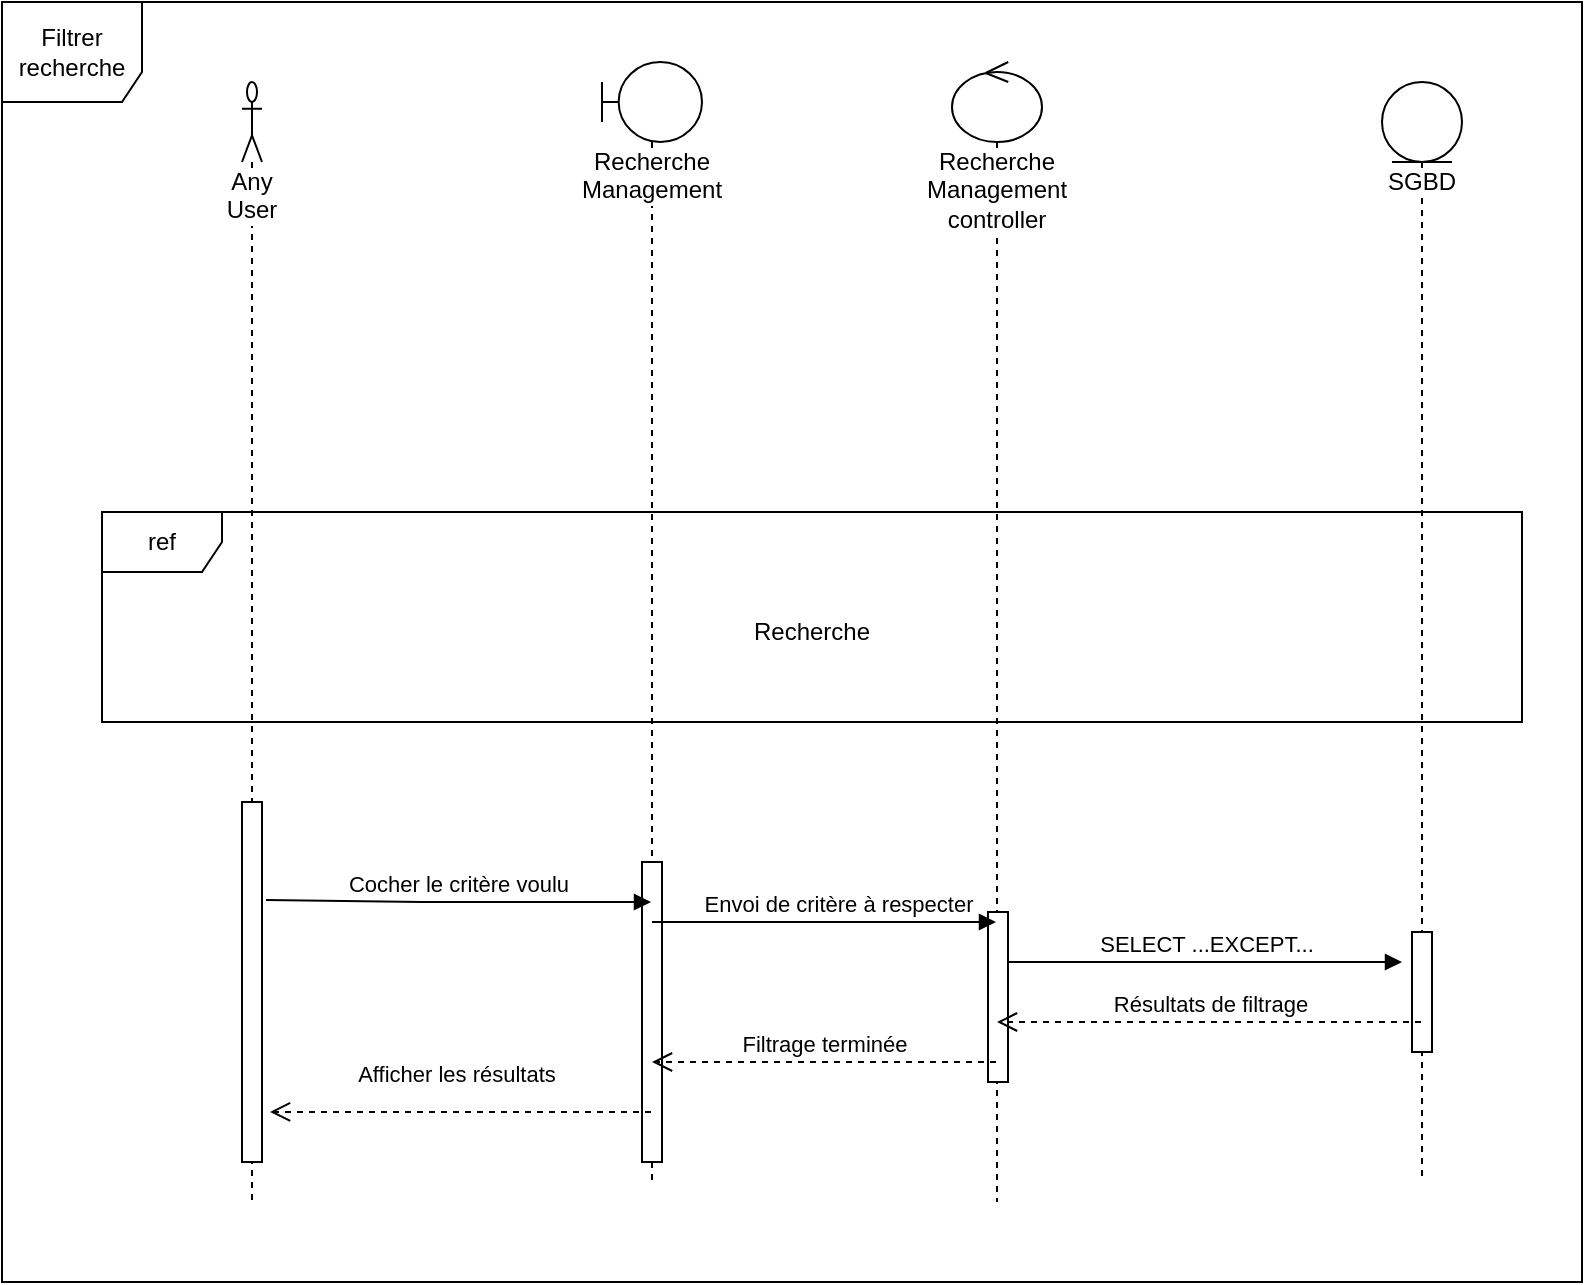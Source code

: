 <mxfile version="10.5.4" type="device"><diagram id="chPoz5LdmpBUyQcO5zTx" name="Page-1"><mxGraphModel dx="840" dy="506" grid="1" gridSize="10" guides="1" tooltips="1" connect="1" arrows="1" fold="1" page="1" pageScale="1" pageWidth="850" pageHeight="1100" math="0" shadow="0"><root><mxCell id="0"/><mxCell id="1" parent="0"/><mxCell id="VjuR507clFlsxulzZDKX-1" value="Filtrer recherche&lt;br&gt;" style="shape=umlFrame;whiteSpace=wrap;html=1;width=70;height=50;" parent="1" vertex="1"><mxGeometry y="270" width="790" height="640" as="geometry"/></mxCell><mxCell id="2UEXE4apJw5BmhpLBmJW-8" value="Recherche&lt;br&gt;Management" style="shape=umlLifeline;participant=umlBoundary;perimeter=lifelinePerimeter;whiteSpace=wrap;html=1;container=1;collapsible=0;recursiveResize=0;verticalAlign=top;spacingTop=36;labelBackgroundColor=#ffffff;outlineConnect=0;" parent="1" vertex="1"><mxGeometry x="300" y="300" width="50" height="560" as="geometry"/></mxCell><mxCell id="7SDykJjdKvBhvmbUAV3r-7" value="" style="html=1;points=[];perimeter=orthogonalPerimeter;" parent="2UEXE4apJw5BmhpLBmJW-8" vertex="1"><mxGeometry x="20" y="400" width="10" height="150" as="geometry"/></mxCell><mxCell id="2UEXE4apJw5BmhpLBmJW-9" value="Any User" style="shape=umlLifeline;participant=umlActor;perimeter=lifelinePerimeter;whiteSpace=wrap;html=1;container=1;collapsible=0;recursiveResize=0;verticalAlign=top;spacingTop=36;labelBackgroundColor=#ffffff;outlineConnect=0;" parent="1" vertex="1"><mxGeometry x="120" y="310" width="10" height="560" as="geometry"/></mxCell><mxCell id="7SDykJjdKvBhvmbUAV3r-6" value="" style="html=1;points=[];perimeter=orthogonalPerimeter;" parent="2UEXE4apJw5BmhpLBmJW-9" vertex="1"><mxGeometry y="360" width="10" height="180" as="geometry"/></mxCell><mxCell id="2UEXE4apJw5BmhpLBmJW-10" value="Recherche&lt;br&gt;Management controller" style="shape=umlLifeline;participant=umlControl;perimeter=lifelinePerimeter;whiteSpace=wrap;html=1;container=1;collapsible=0;recursiveResize=0;verticalAlign=top;spacingTop=36;labelBackgroundColor=#ffffff;outlineConnect=0;" parent="1" vertex="1"><mxGeometry x="475" y="300" width="45" height="570" as="geometry"/></mxCell><mxCell id="7SDykJjdKvBhvmbUAV3r-8" value="" style="html=1;points=[];perimeter=orthogonalPerimeter;" parent="2UEXE4apJw5BmhpLBmJW-10" vertex="1"><mxGeometry x="18" y="425" width="10" height="85" as="geometry"/></mxCell><mxCell id="2UEXE4apJw5BmhpLBmJW-11" value="SGBD" style="shape=umlLifeline;participant=umlEntity;perimeter=lifelinePerimeter;whiteSpace=wrap;html=1;container=1;collapsible=0;recursiveResize=0;verticalAlign=top;spacingTop=36;labelBackgroundColor=#ffffff;outlineConnect=0;" parent="1" vertex="1"><mxGeometry x="690" y="310" width="40" height="550" as="geometry"/></mxCell><mxCell id="7SDykJjdKvBhvmbUAV3r-10" value="" style="html=1;points=[];perimeter=orthogonalPerimeter;" parent="2UEXE4apJw5BmhpLBmJW-11" vertex="1"><mxGeometry x="15" y="425" width="10" height="60" as="geometry"/></mxCell><mxCell id="7SDykJjdKvBhvmbUAV3r-1" value="" style="html=1;verticalAlign=bottom;endArrow=block;" parent="2UEXE4apJw5BmhpLBmJW-11" source="7SDykJjdKvBhvmbUAV3r-10" target="2UEXE4apJw5BmhpLBmJW-11" edge="1"><mxGeometry width="80" relative="1" as="geometry"><mxPoint x="-190" y="320" as="sourcePoint"/><mxPoint x="-110" y="320" as="targetPoint"/></mxGeometry></mxCell><mxCell id="Rs4aEwTWib0IYG7Q8rTW-4" value="Cocher le critère voulu" style="html=1;verticalAlign=bottom;endArrow=block;exitX=1.2;exitY=0.272;exitDx=0;exitDy=0;exitPerimeter=0;" parent="1" source="7SDykJjdKvBhvmbUAV3r-6" target="2UEXE4apJw5BmhpLBmJW-8" edge="1"><mxGeometry width="80" relative="1" as="geometry"><mxPoint x="130" y="540" as="sourcePoint"/><mxPoint x="210" y="540" as="targetPoint"/><Array as="points"><mxPoint x="210" y="720"/></Array></mxGeometry></mxCell><mxCell id="7SDykJjdKvBhvmbUAV3r-2" value="Résultats de filtrage" style="html=1;verticalAlign=bottom;endArrow=open;dashed=1;endSize=8;" parent="1" source="2UEXE4apJw5BmhpLBmJW-11" target="2UEXE4apJw5BmhpLBmJW-10" edge="1"><mxGeometry relative="1" as="geometry"><mxPoint x="710" y="650" as="sourcePoint"/><mxPoint x="630" y="650" as="targetPoint"/><Array as="points"><mxPoint x="630" y="780"/></Array></mxGeometry></mxCell><mxCell id="7SDykJjdKvBhvmbUAV3r-3" value="Filtrage terminée" style="html=1;verticalAlign=bottom;endArrow=open;dashed=1;endSize=8;" parent="1" source="2UEXE4apJw5BmhpLBmJW-10" target="2UEXE4apJw5BmhpLBmJW-8" edge="1"><mxGeometry relative="1" as="geometry"><mxPoint x="490" y="670" as="sourcePoint"/><mxPoint x="360" y="670" as="targetPoint"/><Array as="points"><mxPoint x="410" y="800"/></Array></mxGeometry></mxCell><mxCell id="7SDykJjdKvBhvmbUAV3r-4" value="Afficher les résultats" style="html=1;verticalAlign=bottom;endArrow=open;dashed=1;endSize=8;entryX=1.4;entryY=0.861;entryDx=0;entryDy=0;entryPerimeter=0;" parent="1" source="2UEXE4apJw5BmhpLBmJW-8" target="7SDykJjdKvBhvmbUAV3r-6" edge="1"><mxGeometry x="0.023" y="-10" relative="1" as="geometry"><mxPoint x="320" y="690" as="sourcePoint"/><mxPoint x="133" y="798" as="targetPoint"/><mxPoint as="offset"/></mxGeometry></mxCell><mxCell id="7SDykJjdKvBhvmbUAV3r-11" value="SELECT ...EXCEPT..." style="html=1;verticalAlign=bottom;endArrow=block;entryX=0.25;entryY=0.8;entryDx=0;entryDy=0;entryPerimeter=0;" parent="1" source="7SDykJjdKvBhvmbUAV3r-8" target="2UEXE4apJw5BmhpLBmJW-11" edge="1"><mxGeometry width="80" relative="1" as="geometry"><mxPoint x="503" y="635" as="sourcePoint"/><mxPoint x="709.5" y="635" as="targetPoint"/></mxGeometry></mxCell><mxCell id="Rs4aEwTWib0IYG7Q8rTW-9" value="Envoi de critère à respecter" style="html=1;verticalAlign=bottom;endArrow=block;" parent="1" source="2UEXE4apJw5BmhpLBmJW-8" target="2UEXE4apJw5BmhpLBmJW-10" edge="1"><mxGeometry x="0.078" width="80" relative="1" as="geometry"><mxPoint x="330" y="620" as="sourcePoint"/><mxPoint x="410" y="620" as="targetPoint"/><Array as="points"><mxPoint x="450" y="730"/></Array><mxPoint as="offset"/></mxGeometry></mxCell><mxCell id="W2XtAZodFg0Vn9MUG9eQ-2" value="ref" style="shape=umlFrame;whiteSpace=wrap;html=1;" parent="1" vertex="1"><mxGeometry x="50" y="525" width="710" height="105" as="geometry"/></mxCell><mxCell id="W2XtAZodFg0Vn9MUG9eQ-3" value="Recherche" style="text;html=1;strokeColor=none;fillColor=none;align=center;verticalAlign=middle;whiteSpace=wrap;rounded=0;" parent="1" vertex="1"><mxGeometry x="180" y="560" width="450" height="50" as="geometry"/></mxCell></root></mxGraphModel></diagram></mxfile>